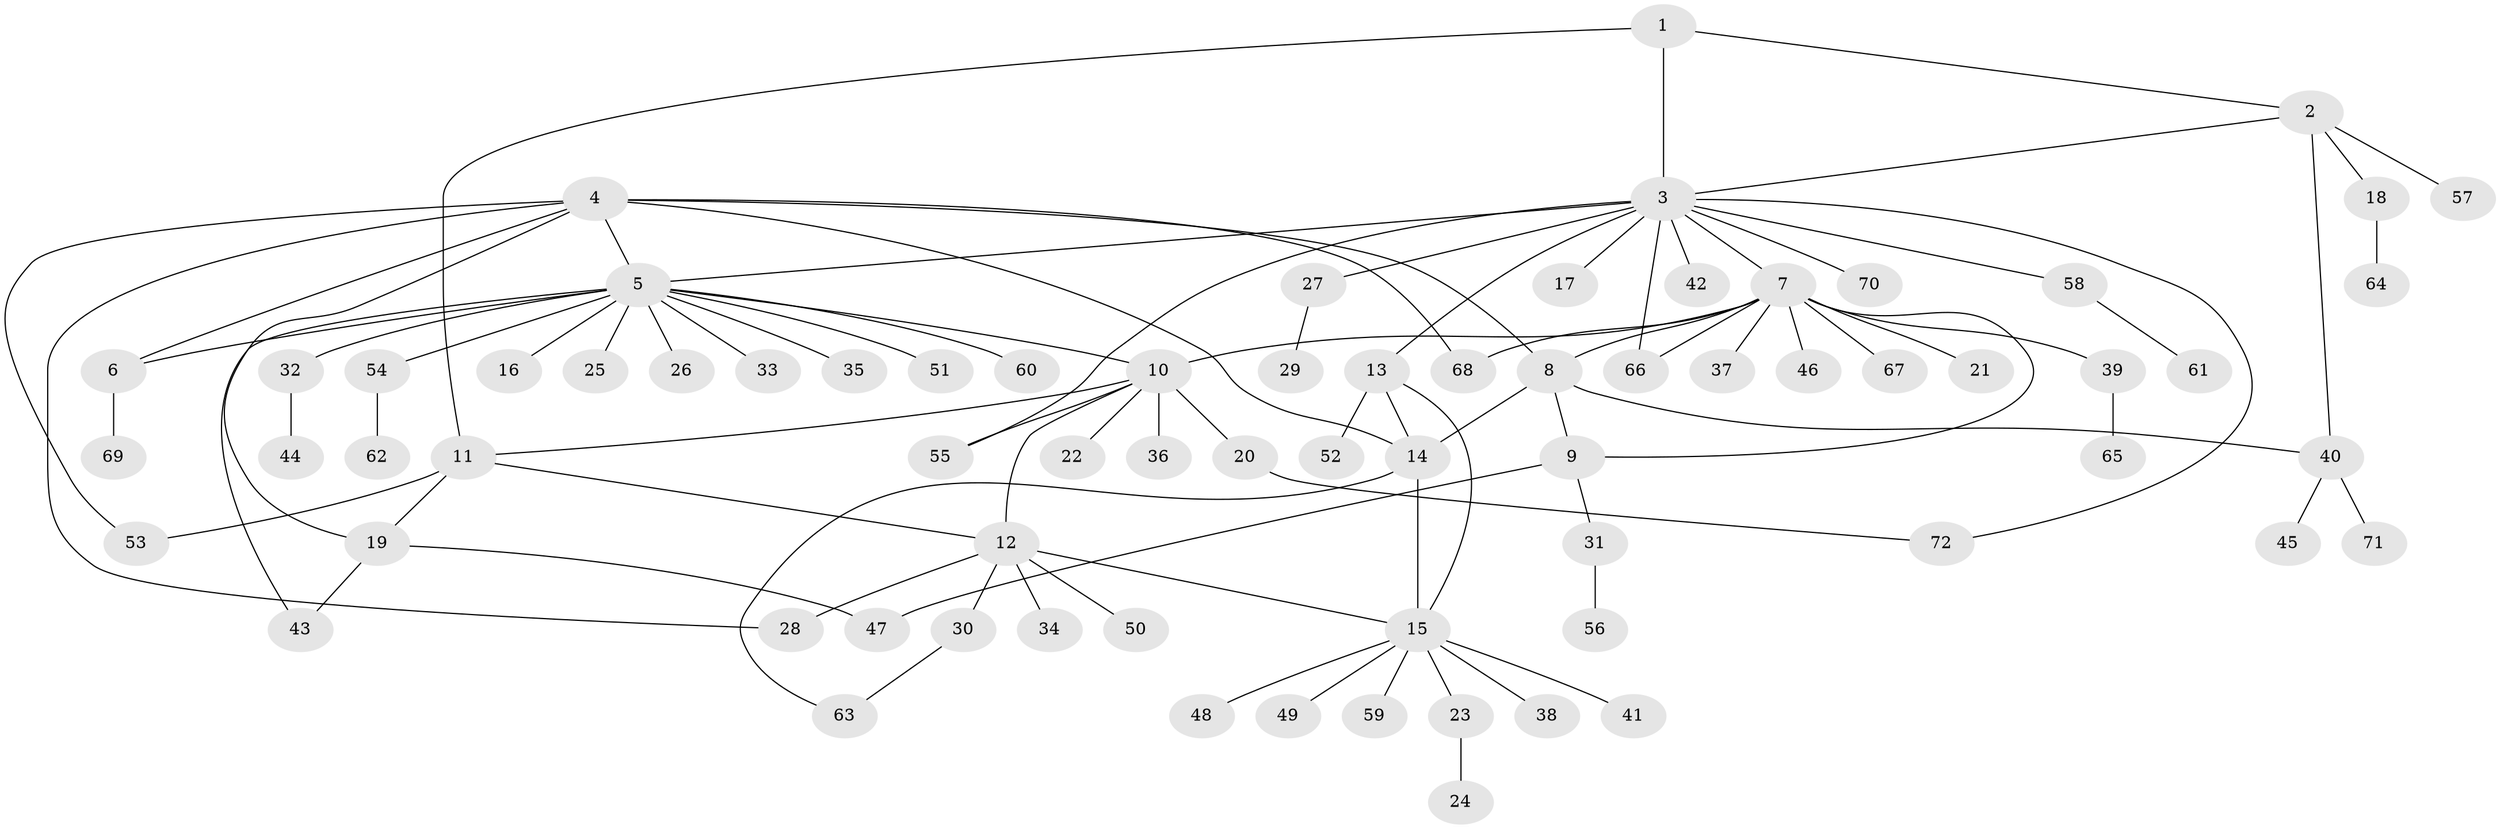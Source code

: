 // coarse degree distribution, {6: 0.05555555555555555, 12: 0.027777777777777776, 17: 0.027777777777777776, 4: 0.1111111111111111, 5: 0.05555555555555555, 1: 0.6388888888888888, 2: 0.08333333333333333}
// Generated by graph-tools (version 1.1) at 2025/19/03/04/25 18:19:57]
// undirected, 72 vertices, 93 edges
graph export_dot {
graph [start="1"]
  node [color=gray90,style=filled];
  1;
  2;
  3;
  4;
  5;
  6;
  7;
  8;
  9;
  10;
  11;
  12;
  13;
  14;
  15;
  16;
  17;
  18;
  19;
  20;
  21;
  22;
  23;
  24;
  25;
  26;
  27;
  28;
  29;
  30;
  31;
  32;
  33;
  34;
  35;
  36;
  37;
  38;
  39;
  40;
  41;
  42;
  43;
  44;
  45;
  46;
  47;
  48;
  49;
  50;
  51;
  52;
  53;
  54;
  55;
  56;
  57;
  58;
  59;
  60;
  61;
  62;
  63;
  64;
  65;
  66;
  67;
  68;
  69;
  70;
  71;
  72;
  1 -- 2;
  1 -- 3;
  1 -- 11;
  2 -- 3;
  2 -- 18;
  2 -- 40;
  2 -- 57;
  3 -- 5;
  3 -- 7;
  3 -- 13;
  3 -- 17;
  3 -- 27;
  3 -- 42;
  3 -- 55;
  3 -- 58;
  3 -- 66;
  3 -- 70;
  3 -- 72;
  4 -- 5;
  4 -- 6;
  4 -- 8;
  4 -- 14;
  4 -- 19;
  4 -- 28;
  4 -- 53;
  4 -- 68;
  5 -- 6;
  5 -- 10;
  5 -- 16;
  5 -- 25;
  5 -- 26;
  5 -- 32;
  5 -- 33;
  5 -- 35;
  5 -- 43;
  5 -- 51;
  5 -- 54;
  5 -- 60;
  6 -- 69;
  7 -- 8;
  7 -- 9;
  7 -- 10;
  7 -- 21;
  7 -- 37;
  7 -- 39;
  7 -- 46;
  7 -- 66;
  7 -- 67;
  7 -- 68;
  8 -- 9;
  8 -- 14;
  8 -- 40;
  9 -- 31;
  9 -- 47;
  10 -- 11;
  10 -- 12;
  10 -- 20;
  10 -- 22;
  10 -- 36;
  10 -- 55;
  11 -- 12;
  11 -- 19;
  11 -- 53;
  12 -- 15;
  12 -- 28;
  12 -- 30;
  12 -- 34;
  12 -- 50;
  13 -- 14;
  13 -- 15;
  13 -- 52;
  14 -- 15;
  14 -- 63;
  15 -- 23;
  15 -- 38;
  15 -- 41;
  15 -- 48;
  15 -- 49;
  15 -- 59;
  18 -- 64;
  19 -- 43;
  19 -- 47;
  20 -- 72;
  23 -- 24;
  27 -- 29;
  30 -- 63;
  31 -- 56;
  32 -- 44;
  39 -- 65;
  40 -- 45;
  40 -- 71;
  54 -- 62;
  58 -- 61;
}
